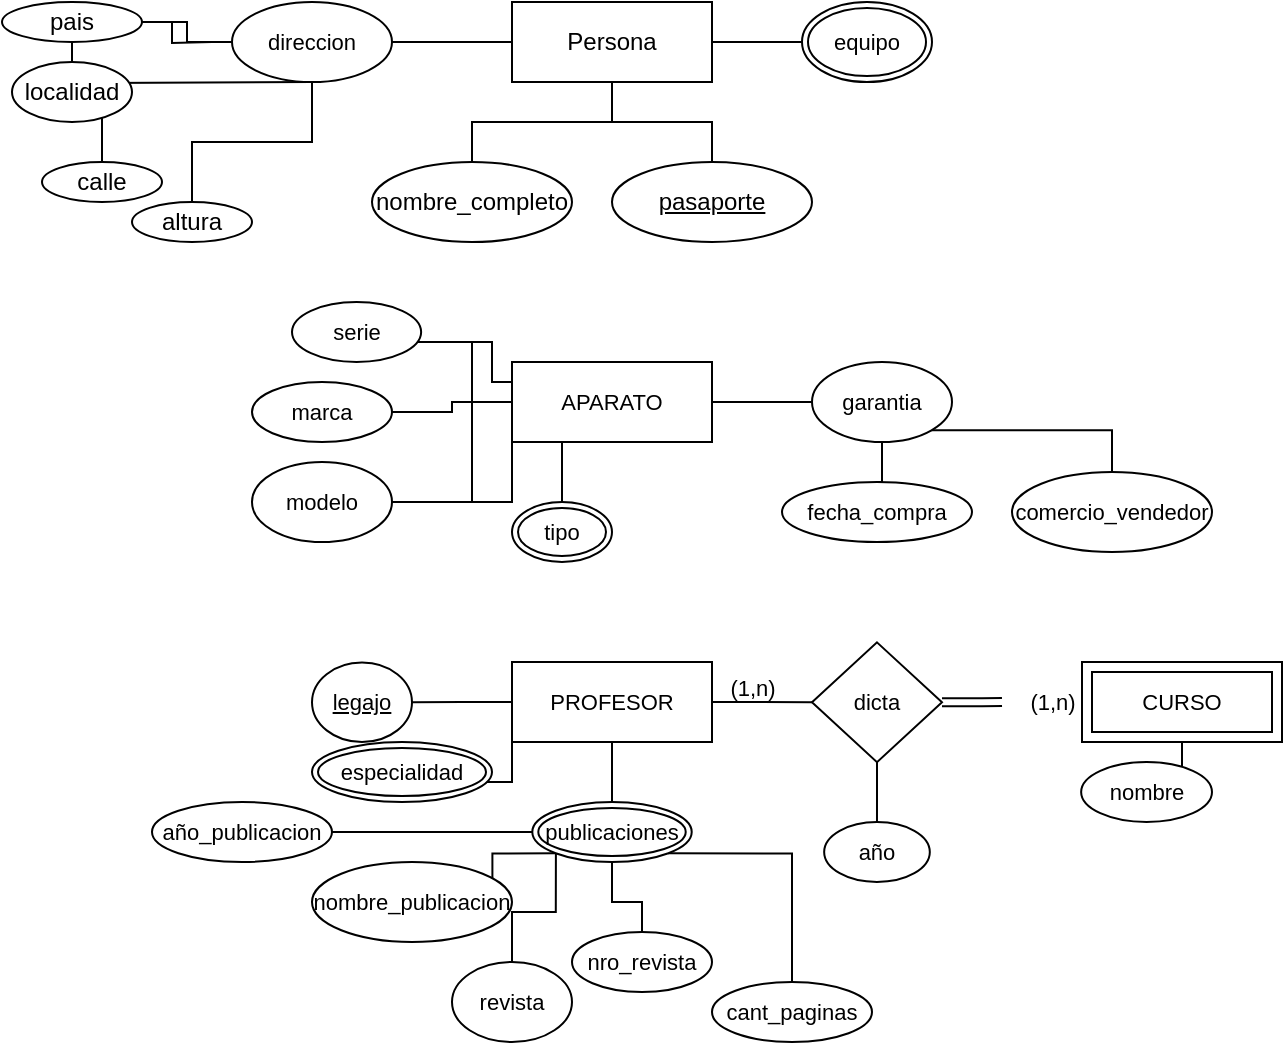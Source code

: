 <mxfile version="21.6.8" type="github" pages="2">
  <diagram id="R2lEEEUBdFMjLlhIrx00" name="Page-1">
    <mxGraphModel dx="629" dy="319" grid="1" gridSize="10" guides="1" tooltips="1" connect="1" arrows="1" fold="1" page="1" pageScale="1" pageWidth="850" pageHeight="1100" math="0" shadow="0" extFonts="Permanent Marker^https://fonts.googleapis.com/css?family=Permanent+Marker">
      <root>
        <mxCell id="0" />
        <mxCell id="1" parent="0" />
        <mxCell id="ZE84o9w6Z-9fWHzd7U6F-5" style="edgeStyle=orthogonalEdgeStyle;rounded=0;orthogonalLoop=1;jettySize=auto;html=1;exitX=0.5;exitY=1;exitDx=0;exitDy=0;endArrow=none;endFill=0;" edge="1" parent="1" source="ZE84o9w6Z-9fWHzd7U6F-1" target="ZE84o9w6Z-9fWHzd7U6F-4">
          <mxGeometry relative="1" as="geometry" />
        </mxCell>
        <mxCell id="ZE84o9w6Z-9fWHzd7U6F-6" style="rounded=0;orthogonalLoop=1;jettySize=auto;html=1;exitX=0;exitY=0.5;exitDx=0;exitDy=0;entryX=1;entryY=0.5;entryDx=0;entryDy=0;endArrow=none;endFill=0;" edge="1" parent="1" source="ZE84o9w6Z-9fWHzd7U6F-1" target="ZE84o9w6Z-9fWHzd7U6F-54">
          <mxGeometry relative="1" as="geometry">
            <mxPoint x="260" y="60.0" as="targetPoint" />
          </mxGeometry>
        </mxCell>
        <mxCell id="ZE84o9w6Z-9fWHzd7U6F-24" style="edgeStyle=orthogonalEdgeStyle;rounded=0;orthogonalLoop=1;jettySize=auto;html=1;endArrow=none;endFill=0;entryX=0;entryY=0.5;entryDx=0;entryDy=0;exitX=1;exitY=0.5;exitDx=0;exitDy=0;" edge="1" parent="1" source="ZE84o9w6Z-9fWHzd7U6F-1" target="ZE84o9w6Z-9fWHzd7U6F-84">
          <mxGeometry relative="1" as="geometry">
            <mxPoint x="360" y="80" as="sourcePoint" />
            <mxPoint x="470" y="60.0" as="targetPoint" />
          </mxGeometry>
        </mxCell>
        <mxCell id="ZE84o9w6Z-9fWHzd7U6F-1" value="Persona" style="whiteSpace=wrap;html=1;align=center;" vertex="1" parent="1">
          <mxGeometry x="310" y="40" width="100" height="40" as="geometry" />
        </mxCell>
        <mxCell id="ZE84o9w6Z-9fWHzd7U6F-3" value="" style="edgeStyle=orthogonalEdgeStyle;rounded=0;orthogonalLoop=1;jettySize=auto;html=1;endArrow=none;endFill=0;" edge="1" parent="1" source="ZE84o9w6Z-9fWHzd7U6F-2" target="ZE84o9w6Z-9fWHzd7U6F-1">
          <mxGeometry relative="1" as="geometry" />
        </mxCell>
        <mxCell id="ZE84o9w6Z-9fWHzd7U6F-2" value="pasaporte" style="ellipse;whiteSpace=wrap;html=1;align=center;fontStyle=4;" vertex="1" parent="1">
          <mxGeometry x="360" y="120" width="100" height="40" as="geometry" />
        </mxCell>
        <mxCell id="ZE84o9w6Z-9fWHzd7U6F-4" value="nombre_completo&lt;br&gt;" style="ellipse;whiteSpace=wrap;html=1;align=center;" vertex="1" parent="1">
          <mxGeometry x="240" y="120" width="100" height="40" as="geometry" />
        </mxCell>
        <mxCell id="ZE84o9w6Z-9fWHzd7U6F-9" style="edgeStyle=orthogonalEdgeStyle;rounded=0;orthogonalLoop=1;jettySize=auto;html=1;exitX=0.5;exitY=1;exitDx=0;exitDy=0;endArrow=none;endFill=0;" edge="1" parent="1" target="ZE84o9w6Z-9fWHzd7U6F-10">
          <mxGeometry relative="1" as="geometry">
            <mxPoint x="210" y="130" as="targetPoint" />
            <mxPoint x="210.0" y="80.0" as="sourcePoint" />
          </mxGeometry>
        </mxCell>
        <mxCell id="ZE84o9w6Z-9fWHzd7U6F-12" style="edgeStyle=orthogonalEdgeStyle;rounded=0;orthogonalLoop=1;jettySize=auto;html=1;endArrow=none;endFill=0;exitX=0.5;exitY=1;exitDx=0;exitDy=0;" edge="1" parent="1" source="ZE84o9w6Z-9fWHzd7U6F-54" target="ZE84o9w6Z-9fWHzd7U6F-13">
          <mxGeometry relative="1" as="geometry">
            <mxPoint x="260" y="130" as="targetPoint" />
            <mxPoint x="210.0" y="80.0" as="sourcePoint" />
          </mxGeometry>
        </mxCell>
        <mxCell id="ZE84o9w6Z-9fWHzd7U6F-16" style="edgeStyle=orthogonalEdgeStyle;rounded=0;orthogonalLoop=1;jettySize=auto;html=1;endArrow=none;endFill=0;" edge="1" parent="1" target="ZE84o9w6Z-9fWHzd7U6F-17">
          <mxGeometry relative="1" as="geometry">
            <mxPoint x="130" y="110" as="targetPoint" />
            <mxPoint x="160.0" y="60.0" as="sourcePoint" />
          </mxGeometry>
        </mxCell>
        <mxCell id="ZE84o9w6Z-9fWHzd7U6F-19" style="edgeStyle=orthogonalEdgeStyle;rounded=0;orthogonalLoop=1;jettySize=auto;html=1;endArrow=none;endFill=0;exitX=0;exitY=0.5;exitDx=0;exitDy=0;" edge="1" parent="1" source="ZE84o9w6Z-9fWHzd7U6F-54" target="ZE84o9w6Z-9fWHzd7U6F-20">
          <mxGeometry relative="1" as="geometry">
            <mxPoint x="150" y="30" as="targetPoint" />
            <mxPoint x="160.0" y="60.0" as="sourcePoint" />
          </mxGeometry>
        </mxCell>
        <mxCell id="ZE84o9w6Z-9fWHzd7U6F-10" value="calle" style="ellipse;whiteSpace=wrap;html=1;align=center;" vertex="1" parent="1">
          <mxGeometry x="75" y="120" width="60" height="20" as="geometry" />
        </mxCell>
        <mxCell id="ZE84o9w6Z-9fWHzd7U6F-13" value="altura" style="ellipse;whiteSpace=wrap;html=1;align=center;" vertex="1" parent="1">
          <mxGeometry x="120" y="140" width="60" height="20" as="geometry" />
        </mxCell>
        <mxCell id="ZE84o9w6Z-9fWHzd7U6F-17" value="localidad" style="ellipse;whiteSpace=wrap;html=1;align=center;" vertex="1" parent="1">
          <mxGeometry x="60" y="70" width="60" height="30" as="geometry" />
        </mxCell>
        <mxCell id="ZE84o9w6Z-9fWHzd7U6F-20" value="pais" style="ellipse;whiteSpace=wrap;html=1;align=center;" vertex="1" parent="1">
          <mxGeometry x="55" y="40" width="70" height="20" as="geometry" />
        </mxCell>
        <mxCell id="ZE84o9w6Z-9fWHzd7U6F-42" style="edgeStyle=orthogonalEdgeStyle;shape=connector;rounded=0;orthogonalLoop=1;jettySize=auto;html=1;exitX=0;exitY=0.5;exitDx=0;exitDy=0;labelBackgroundColor=default;strokeColor=default;fontFamily=Helvetica;fontSize=11;fontColor=default;endArrow=none;endFill=0;entryX=1;entryY=0.5;entryDx=0;entryDy=0;" edge="1" parent="1" source="ZE84o9w6Z-9fWHzd7U6F-37" target="ZE84o9w6Z-9fWHzd7U6F-46">
          <mxGeometry relative="1" as="geometry">
            <mxPoint x="270.0" y="240" as="targetPoint" />
          </mxGeometry>
        </mxCell>
        <mxCell id="ZE84o9w6Z-9fWHzd7U6F-44" style="edgeStyle=orthogonalEdgeStyle;shape=connector;rounded=0;orthogonalLoop=1;jettySize=auto;html=1;exitX=0.25;exitY=1;exitDx=0;exitDy=0;labelBackgroundColor=default;strokeColor=default;fontFamily=Helvetica;fontSize=11;fontColor=default;endArrow=none;endFill=0;entryX=1;entryY=0.5;entryDx=0;entryDy=0;" edge="1" parent="1" source="ZE84o9w6Z-9fWHzd7U6F-37" target="ZE84o9w6Z-9fWHzd7U6F-48">
          <mxGeometry relative="1" as="geometry">
            <mxPoint x="315" y="290" as="targetPoint" />
            <Array as="points">
              <mxPoint x="310" y="260" />
              <mxPoint x="310" y="290" />
            </Array>
          </mxGeometry>
        </mxCell>
        <mxCell id="ZE84o9w6Z-9fWHzd7U6F-50" style="edgeStyle=orthogonalEdgeStyle;shape=connector;rounded=0;orthogonalLoop=1;jettySize=auto;html=1;exitX=0.25;exitY=1;exitDx=0;exitDy=0;labelBackgroundColor=default;strokeColor=default;fontFamily=Helvetica;fontSize=11;fontColor=default;endArrow=none;endFill=0;" edge="1" parent="1" source="ZE84o9w6Z-9fWHzd7U6F-37" target="ZE84o9w6Z-9fWHzd7U6F-53">
          <mxGeometry relative="1" as="geometry">
            <mxPoint x="350" y="300" as="targetPoint" />
          </mxGeometry>
        </mxCell>
        <mxCell id="ZE84o9w6Z-9fWHzd7U6F-55" style="edgeStyle=orthogonalEdgeStyle;shape=connector;rounded=0;orthogonalLoop=1;jettySize=auto;html=1;exitX=0.75;exitY=1;exitDx=0;exitDy=0;labelBackgroundColor=default;strokeColor=default;fontFamily=Helvetica;fontSize=11;fontColor=default;endArrow=none;endFill=0;" edge="1" parent="1" source="ZE84o9w6Z-9fWHzd7U6F-37" target="ZE84o9w6Z-9fWHzd7U6F-56">
          <mxGeometry relative="1" as="geometry">
            <mxPoint x="385.435" y="300" as="targetPoint" />
            <Array as="points">
              <mxPoint x="385" y="230" />
              <mxPoint x="300" y="230" />
              <mxPoint x="300" y="210" />
            </Array>
          </mxGeometry>
        </mxCell>
        <mxCell id="ZE84o9w6Z-9fWHzd7U6F-58" style="edgeStyle=orthogonalEdgeStyle;shape=connector;rounded=0;orthogonalLoop=1;jettySize=auto;html=1;exitX=1;exitY=0.5;exitDx=0;exitDy=0;labelBackgroundColor=default;strokeColor=default;fontFamily=Helvetica;fontSize=11;fontColor=default;endArrow=none;endFill=0;" edge="1" parent="1" source="ZE84o9w6Z-9fWHzd7U6F-37" target="ZE84o9w6Z-9fWHzd7U6F-59">
          <mxGeometry relative="1" as="geometry">
            <mxPoint x="440" y="239.826" as="targetPoint" />
          </mxGeometry>
        </mxCell>
        <mxCell id="ZE84o9w6Z-9fWHzd7U6F-37" value="APARATO" style="whiteSpace=wrap;html=1;align=center;fontFamily=Helvetica;fontSize=11;fontColor=default;" vertex="1" parent="1">
          <mxGeometry x="310" y="220" width="100" height="40" as="geometry" />
        </mxCell>
        <mxCell id="ZE84o9w6Z-9fWHzd7U6F-46" value="marca&lt;br&gt;" style="ellipse;whiteSpace=wrap;html=1;align=center;fontFamily=Helvetica;fontSize=11;fontColor=default;" vertex="1" parent="1">
          <mxGeometry x="180" y="230" width="70" height="30" as="geometry" />
        </mxCell>
        <mxCell id="ZE84o9w6Z-9fWHzd7U6F-48" value="modelo&lt;br&gt;" style="ellipse;whiteSpace=wrap;html=1;align=center;fontFamily=Helvetica;fontSize=11;fontColor=default;" vertex="1" parent="1">
          <mxGeometry x="180" y="270" width="70" height="40" as="geometry" />
        </mxCell>
        <mxCell id="ZE84o9w6Z-9fWHzd7U6F-53" value="tipo" style="ellipse;shape=doubleEllipse;margin=3;whiteSpace=wrap;html=1;align=center;fontFamily=Helvetica;fontSize=11;fontColor=default;" vertex="1" parent="1">
          <mxGeometry x="310" y="290" width="50" height="30" as="geometry" />
        </mxCell>
        <mxCell id="ZE84o9w6Z-9fWHzd7U6F-54" value="direccion" style="ellipse;whiteSpace=wrap;html=1;align=center;fontFamily=Helvetica;fontSize=11;fontColor=default;" vertex="1" parent="1">
          <mxGeometry x="170" y="40" width="80" height="40" as="geometry" />
        </mxCell>
        <mxCell id="ZE84o9w6Z-9fWHzd7U6F-56" value="serie" style="ellipse;whiteSpace=wrap;html=1;align=center;fontFamily=Helvetica;fontSize=11;fontColor=default;" vertex="1" parent="1">
          <mxGeometry x="200" y="190" width="64.57" height="30" as="geometry" />
        </mxCell>
        <mxCell id="ZE84o9w6Z-9fWHzd7U6F-57" value="" style="edgeStyle=none;orthogonalLoop=1;jettySize=auto;html=1;rounded=0;labelBackgroundColor=default;strokeColor=default;fontFamily=Helvetica;fontSize=11;fontColor=default;endArrow=none;endFill=0;shape=connector;" edge="1" parent="1">
          <mxGeometry width="100" relative="1" as="geometry">
            <mxPoint x="290" y="210" as="sourcePoint" />
            <mxPoint x="290" y="290" as="targetPoint" />
            <Array as="points" />
          </mxGeometry>
        </mxCell>
        <mxCell id="ZE84o9w6Z-9fWHzd7U6F-60" style="edgeStyle=orthogonalEdgeStyle;shape=connector;rounded=0;orthogonalLoop=1;jettySize=auto;html=1;labelBackgroundColor=default;strokeColor=default;fontFamily=Helvetica;fontSize=11;fontColor=default;endArrow=none;endFill=0;" edge="1" parent="1" source="ZE84o9w6Z-9fWHzd7U6F-59" target="ZE84o9w6Z-9fWHzd7U6F-61">
          <mxGeometry relative="1" as="geometry">
            <mxPoint x="495" y="300" as="targetPoint" />
          </mxGeometry>
        </mxCell>
        <mxCell id="ZE84o9w6Z-9fWHzd7U6F-62" style="edgeStyle=orthogonalEdgeStyle;shape=connector;rounded=0;orthogonalLoop=1;jettySize=auto;html=1;exitX=1;exitY=1;exitDx=0;exitDy=0;labelBackgroundColor=default;strokeColor=default;fontFamily=Helvetica;fontSize=11;fontColor=default;endArrow=none;endFill=0;" edge="1" parent="1" source="ZE84o9w6Z-9fWHzd7U6F-59" target="ZE84o9w6Z-9fWHzd7U6F-63">
          <mxGeometry relative="1" as="geometry">
            <mxPoint x="580" y="280" as="targetPoint" />
          </mxGeometry>
        </mxCell>
        <mxCell id="ZE84o9w6Z-9fWHzd7U6F-59" value="garantia" style="ellipse;whiteSpace=wrap;html=1;align=center;fontFamily=Helvetica;fontSize=11;fontColor=default;" vertex="1" parent="1">
          <mxGeometry x="460" y="220" width="70" height="40" as="geometry" />
        </mxCell>
        <mxCell id="ZE84o9w6Z-9fWHzd7U6F-61" value="fecha_compra" style="ellipse;whiteSpace=wrap;html=1;align=center;fontFamily=Helvetica;fontSize=11;fontColor=default;" vertex="1" parent="1">
          <mxGeometry x="445" y="280" width="95" height="30" as="geometry" />
        </mxCell>
        <mxCell id="ZE84o9w6Z-9fWHzd7U6F-63" value="comercio_vendedor" style="ellipse;whiteSpace=wrap;html=1;align=center;fontFamily=Helvetica;fontSize=11;fontColor=default;" vertex="1" parent="1">
          <mxGeometry x="560" y="275" width="100" height="40" as="geometry" />
        </mxCell>
        <mxCell id="ZE84o9w6Z-9fWHzd7U6F-65" style="edgeStyle=orthogonalEdgeStyle;shape=connector;rounded=0;orthogonalLoop=1;jettySize=auto;html=1;exitX=0;exitY=0.5;exitDx=0;exitDy=0;labelBackgroundColor=default;strokeColor=default;fontFamily=Helvetica;fontSize=11;fontColor=default;endArrow=none;endFill=0;" edge="1" parent="1" source="ZE84o9w6Z-9fWHzd7U6F-64" target="ZE84o9w6Z-9fWHzd7U6F-66">
          <mxGeometry relative="1" as="geometry">
            <mxPoint x="230.0" y="390.261" as="targetPoint" />
          </mxGeometry>
        </mxCell>
        <mxCell id="ZE84o9w6Z-9fWHzd7U6F-67" style="edgeStyle=orthogonalEdgeStyle;shape=connector;rounded=0;orthogonalLoop=1;jettySize=auto;html=1;exitX=0;exitY=1;exitDx=0;exitDy=0;labelBackgroundColor=default;strokeColor=default;fontFamily=Helvetica;fontSize=11;fontColor=default;endArrow=none;endFill=0;" edge="1" parent="1" source="ZE84o9w6Z-9fWHzd7U6F-64" target="ZE84o9w6Z-9fWHzd7U6F-68">
          <mxGeometry relative="1" as="geometry">
            <mxPoint x="240.0" y="460" as="targetPoint" />
          </mxGeometry>
        </mxCell>
        <mxCell id="ZE84o9w6Z-9fWHzd7U6F-69" style="edgeStyle=orthogonalEdgeStyle;shape=connector;rounded=0;orthogonalLoop=1;jettySize=auto;html=1;exitX=1;exitY=0.5;exitDx=0;exitDy=0;labelBackgroundColor=default;strokeColor=default;fontFamily=Helvetica;fontSize=11;fontColor=default;endArrow=none;endFill=0;" edge="1" parent="1" source="ZE84o9w6Z-9fWHzd7U6F-64" target="ZE84o9w6Z-9fWHzd7U6F-70">
          <mxGeometry relative="1" as="geometry">
            <mxPoint x="460" y="390.261" as="targetPoint" />
          </mxGeometry>
        </mxCell>
        <mxCell id="ZE84o9w6Z-9fWHzd7U6F-85" style="edgeStyle=orthogonalEdgeStyle;shape=connector;rounded=0;orthogonalLoop=1;jettySize=auto;html=1;exitX=0.5;exitY=1;exitDx=0;exitDy=0;labelBackgroundColor=default;strokeColor=default;fontFamily=Helvetica;fontSize=11;fontColor=default;endArrow=none;endFill=0;" edge="1" parent="1" source="ZE84o9w6Z-9fWHzd7U6F-64" target="ZE84o9w6Z-9fWHzd7U6F-86">
          <mxGeometry relative="1" as="geometry">
            <mxPoint x="360.286" y="450" as="targetPoint" />
          </mxGeometry>
        </mxCell>
        <mxCell id="ZE84o9w6Z-9fWHzd7U6F-64" value="PROFESOR" style="whiteSpace=wrap;html=1;align=center;fontFamily=Helvetica;fontSize=11;fontColor=default;" vertex="1" parent="1">
          <mxGeometry x="310" y="370" width="100" height="40" as="geometry" />
        </mxCell>
        <mxCell id="ZE84o9w6Z-9fWHzd7U6F-66" value="legajo" style="ellipse;whiteSpace=wrap;html=1;align=center;fontStyle=4;fontFamily=Helvetica;fontSize=11;fontColor=default;" vertex="1" parent="1">
          <mxGeometry x="210" y="370.26" width="50" height="39.74" as="geometry" />
        </mxCell>
        <mxCell id="ZE84o9w6Z-9fWHzd7U6F-68" value="especialidad" style="ellipse;shape=doubleEllipse;margin=3;whiteSpace=wrap;html=1;align=center;fontFamily=Helvetica;fontSize=11;fontColor=default;" vertex="1" parent="1">
          <mxGeometry x="210" y="410" width="90" height="30" as="geometry" />
        </mxCell>
        <mxCell id="ZE84o9w6Z-9fWHzd7U6F-71" style="edgeStyle=orthogonalEdgeStyle;shape=link;rounded=0;orthogonalLoop=1;jettySize=auto;html=1;exitX=1;exitY=0.5;exitDx=0;exitDy=0;labelBackgroundColor=default;strokeColor=default;fontFamily=Helvetica;fontSize=11;fontColor=default;endArrow=none;endFill=0;" edge="1" parent="1" source="ZE84o9w6Z-9fWHzd7U6F-78">
          <mxGeometry relative="1" as="geometry">
            <mxPoint x="600" y="390.174" as="targetPoint" />
          </mxGeometry>
        </mxCell>
        <mxCell id="ZE84o9w6Z-9fWHzd7U6F-76" style="edgeStyle=orthogonalEdgeStyle;shape=connector;rounded=0;orthogonalLoop=1;jettySize=auto;html=1;exitX=0.5;exitY=1;exitDx=0;exitDy=0;labelBackgroundColor=default;strokeColor=default;fontFamily=Helvetica;fontSize=11;fontColor=default;endArrow=none;endFill=0;" edge="1" parent="1" source="ZE84o9w6Z-9fWHzd7U6F-70" target="ZE84o9w6Z-9fWHzd7U6F-77">
          <mxGeometry relative="1" as="geometry">
            <mxPoint x="527.174" y="440" as="targetPoint" />
          </mxGeometry>
        </mxCell>
        <mxCell id="ZE84o9w6Z-9fWHzd7U6F-70" value="dicta" style="shape=rhombus;perimeter=rhombusPerimeter;whiteSpace=wrap;html=1;align=center;fontFamily=Helvetica;fontSize=11;fontColor=default;" vertex="1" parent="1">
          <mxGeometry x="460" y="360.19" width="65" height="59.87" as="geometry" />
        </mxCell>
        <mxCell id="ZE84o9w6Z-9fWHzd7U6F-74" style="edgeStyle=orthogonalEdgeStyle;shape=connector;rounded=0;orthogonalLoop=1;jettySize=auto;html=1;exitX=0.5;exitY=1;exitDx=0;exitDy=0;labelBackgroundColor=default;strokeColor=default;fontFamily=Helvetica;fontSize=11;fontColor=default;endArrow=none;endFill=0;" edge="1" parent="1" source="ZE84o9w6Z-9fWHzd7U6F-73" target="ZE84o9w6Z-9fWHzd7U6F-75">
          <mxGeometry relative="1" as="geometry">
            <mxPoint x="644.565" y="440" as="targetPoint" />
          </mxGeometry>
        </mxCell>
        <mxCell id="ZE84o9w6Z-9fWHzd7U6F-73" value="CURSO" style="shape=ext;margin=3;double=1;whiteSpace=wrap;html=1;align=center;fontFamily=Helvetica;fontSize=11;fontColor=default;" vertex="1" parent="1">
          <mxGeometry x="595" y="370" width="100" height="40" as="geometry" />
        </mxCell>
        <mxCell id="ZE84o9w6Z-9fWHzd7U6F-75" value="nombre" style="ellipse;whiteSpace=wrap;html=1;align=center;fontFamily=Helvetica;fontSize=11;fontColor=default;" vertex="1" parent="1">
          <mxGeometry x="594.57" y="420" width="65.43" height="30" as="geometry" />
        </mxCell>
        <mxCell id="ZE84o9w6Z-9fWHzd7U6F-77" value="año" style="ellipse;whiteSpace=wrap;html=1;align=center;fontFamily=Helvetica;fontSize=11;fontColor=default;" vertex="1" parent="1">
          <mxGeometry x="466.08" y="450" width="52.83" height="30" as="geometry" />
        </mxCell>
        <mxCell id="ZE84o9w6Z-9fWHzd7U6F-79" value="" style="edgeStyle=orthogonalEdgeStyle;shape=link;rounded=0;orthogonalLoop=1;jettySize=auto;html=1;exitX=1;exitY=0.5;exitDx=0;exitDy=0;labelBackgroundColor=default;strokeColor=default;fontFamily=Helvetica;fontSize=11;fontColor=default;endArrow=none;endFill=0;" edge="1" parent="1" source="ZE84o9w6Z-9fWHzd7U6F-70" target="ZE84o9w6Z-9fWHzd7U6F-78">
          <mxGeometry relative="1" as="geometry">
            <mxPoint x="600" y="390.174" as="targetPoint" />
            <mxPoint x="525" y="390" as="sourcePoint" />
          </mxGeometry>
        </mxCell>
        <mxCell id="ZE84o9w6Z-9fWHzd7U6F-78" value="(1,n)" style="text;html=1;align=center;verticalAlign=middle;resizable=0;points=[];autosize=1;strokeColor=none;fillColor=none;fontSize=11;fontFamily=Helvetica;fontColor=default;" vertex="1" parent="1">
          <mxGeometry x="555" y="375" width="50" height="30" as="geometry" />
        </mxCell>
        <mxCell id="ZE84o9w6Z-9fWHzd7U6F-80" value="(1,n)&lt;br&gt;" style="text;html=1;align=center;verticalAlign=middle;resizable=0;points=[];autosize=1;strokeColor=none;fillColor=none;fontSize=11;fontFamily=Helvetica;fontColor=default;" vertex="1" parent="1">
          <mxGeometry x="405" y="368" width="50" height="30" as="geometry" />
        </mxCell>
        <mxCell id="ZE84o9w6Z-9fWHzd7U6F-84" value="equipo" style="ellipse;shape=doubleEllipse;margin=3;whiteSpace=wrap;html=1;align=center;fontFamily=Helvetica;fontSize=11;fontColor=default;" vertex="1" parent="1">
          <mxGeometry x="455" y="40" width="65" height="40" as="geometry" />
        </mxCell>
        <mxCell id="ZE84o9w6Z-9fWHzd7U6F-87" style="edgeStyle=orthogonalEdgeStyle;shape=connector;rounded=0;orthogonalLoop=1;jettySize=auto;html=1;exitX=0;exitY=1;exitDx=0;exitDy=0;labelBackgroundColor=default;strokeColor=default;fontFamily=Helvetica;fontSize=11;fontColor=default;endArrow=none;endFill=0;" edge="1" parent="1" source="ZE84o9w6Z-9fWHzd7U6F-86" target="ZE84o9w6Z-9fWHzd7U6F-88">
          <mxGeometry relative="1" as="geometry">
            <mxPoint x="300" y="470" as="targetPoint" />
          </mxGeometry>
        </mxCell>
        <mxCell id="ZE84o9w6Z-9fWHzd7U6F-89" style="edgeStyle=orthogonalEdgeStyle;shape=connector;rounded=0;orthogonalLoop=1;jettySize=auto;html=1;exitX=0;exitY=1;exitDx=0;exitDy=0;labelBackgroundColor=default;strokeColor=default;fontFamily=Helvetica;fontSize=11;fontColor=default;endArrow=none;endFill=0;" edge="1" parent="1" source="ZE84o9w6Z-9fWHzd7U6F-86" target="ZE84o9w6Z-9fWHzd7U6F-90">
          <mxGeometry relative="1" as="geometry">
            <mxPoint x="320" y="550" as="targetPoint" />
          </mxGeometry>
        </mxCell>
        <mxCell id="ZE84o9w6Z-9fWHzd7U6F-91" style="edgeStyle=orthogonalEdgeStyle;shape=connector;rounded=0;orthogonalLoop=1;jettySize=auto;html=1;exitX=0.5;exitY=1;exitDx=0;exitDy=0;labelBackgroundColor=default;strokeColor=default;fontFamily=Helvetica;fontSize=11;fontColor=default;endArrow=none;endFill=0;" edge="1" parent="1" source="ZE84o9w6Z-9fWHzd7U6F-86" target="ZE84o9w6Z-9fWHzd7U6F-92">
          <mxGeometry relative="1" as="geometry">
            <mxPoint x="390" y="500" as="targetPoint" />
          </mxGeometry>
        </mxCell>
        <mxCell id="ZE84o9w6Z-9fWHzd7U6F-93" style="edgeStyle=orthogonalEdgeStyle;shape=connector;rounded=0;orthogonalLoop=1;jettySize=auto;html=1;exitX=1;exitY=1;exitDx=0;exitDy=0;labelBackgroundColor=default;strokeColor=default;fontFamily=Helvetica;fontSize=11;fontColor=default;endArrow=none;endFill=0;" edge="1" parent="1" source="ZE84o9w6Z-9fWHzd7U6F-86" target="ZE84o9w6Z-9fWHzd7U6F-94">
          <mxGeometry relative="1" as="geometry">
            <mxPoint x="430" y="500" as="targetPoint" />
          </mxGeometry>
        </mxCell>
        <mxCell id="ZE84o9w6Z-9fWHzd7U6F-95" style="edgeStyle=orthogonalEdgeStyle;shape=connector;rounded=0;orthogonalLoop=1;jettySize=auto;html=1;exitX=0;exitY=0.5;exitDx=0;exitDy=0;labelBackgroundColor=default;strokeColor=default;fontFamily=Helvetica;fontSize=11;fontColor=default;endArrow=none;endFill=0;" edge="1" parent="1" source="ZE84o9w6Z-9fWHzd7U6F-86" target="ZE84o9w6Z-9fWHzd7U6F-96">
          <mxGeometry relative="1" as="geometry">
            <mxPoint x="180" y="460" as="targetPoint" />
          </mxGeometry>
        </mxCell>
        <mxCell id="ZE84o9w6Z-9fWHzd7U6F-86" value="publicaciones" style="ellipse;shape=doubleEllipse;margin=3;whiteSpace=wrap;html=1;align=center;fontFamily=Helvetica;fontSize=11;fontColor=default;" vertex="1" parent="1">
          <mxGeometry x="320.15" y="440" width="79.71" height="30" as="geometry" />
        </mxCell>
        <mxCell id="ZE84o9w6Z-9fWHzd7U6F-88" value="nombre_publicacion" style="ellipse;whiteSpace=wrap;html=1;align=center;fontFamily=Helvetica;fontSize=11;fontColor=default;" vertex="1" parent="1">
          <mxGeometry x="210" y="470" width="100" height="40" as="geometry" />
        </mxCell>
        <mxCell id="ZE84o9w6Z-9fWHzd7U6F-90" value="revista" style="ellipse;whiteSpace=wrap;html=1;align=center;fontFamily=Helvetica;fontSize=11;fontColor=default;" vertex="1" parent="1">
          <mxGeometry x="280" y="520" width="60" height="40" as="geometry" />
        </mxCell>
        <mxCell id="ZE84o9w6Z-9fWHzd7U6F-92" value="nro_revista" style="ellipse;whiteSpace=wrap;html=1;align=center;fontFamily=Helvetica;fontSize=11;fontColor=default;" vertex="1" parent="1">
          <mxGeometry x="340" y="505" width="70" height="30" as="geometry" />
        </mxCell>
        <mxCell id="ZE84o9w6Z-9fWHzd7U6F-94" value="cant_paginas" style="ellipse;whiteSpace=wrap;html=1;align=center;fontFamily=Helvetica;fontSize=11;fontColor=default;" vertex="1" parent="1">
          <mxGeometry x="410" y="530" width="80" height="30" as="geometry" />
        </mxCell>
        <mxCell id="ZE84o9w6Z-9fWHzd7U6F-96" value="año_publicacion" style="ellipse;whiteSpace=wrap;html=1;align=center;fontFamily=Helvetica;fontSize=11;fontColor=default;" vertex="1" parent="1">
          <mxGeometry x="130" y="440" width="90" height="30" as="geometry" />
        </mxCell>
      </root>
    </mxGraphModel>
  </diagram>
  <diagram id="8Fs_Q27_QK46bTf5If7H" name="Página-2">
    <mxGraphModel dx="880" dy="446" grid="1" gridSize="10" guides="1" tooltips="1" connect="1" arrows="1" fold="1" page="1" pageScale="1" pageWidth="827" pageHeight="1169" math="0" shadow="0">
      <root>
        <mxCell id="0" />
        <mxCell id="1" parent="0" />
        <mxCell id="bbh_e7xuj4z1_LICyIL2-3" style="edgeStyle=orthogonalEdgeStyle;shape=connector;rounded=0;orthogonalLoop=1;jettySize=auto;html=1;exitX=0.25;exitY=1;exitDx=0;exitDy=0;labelBackgroundColor=default;strokeColor=default;fontFamily=Helvetica;fontSize=11;fontColor=default;endArrow=none;endFill=0;" edge="1" parent="1" source="bbh_e7xuj4z1_LICyIL2-1" target="bbh_e7xuj4z1_LICyIL2-5">
          <mxGeometry relative="1" as="geometry">
            <mxPoint x="142.5" y="160" as="targetPoint" />
            <Array as="points">
              <mxPoint x="130" y="140" />
            </Array>
          </mxGeometry>
        </mxCell>
        <mxCell id="bbh_e7xuj4z1_LICyIL2-6" style="edgeStyle=orthogonalEdgeStyle;shape=connector;rounded=0;orthogonalLoop=1;jettySize=auto;html=1;exitX=0.5;exitY=1;exitDx=0;exitDy=0;labelBackgroundColor=default;strokeColor=default;fontFamily=Helvetica;fontSize=11;fontColor=default;endArrow=none;endFill=0;" edge="1" parent="1" source="bbh_e7xuj4z1_LICyIL2-1" target="bbh_e7xuj4z1_LICyIL2-7">
          <mxGeometry relative="1" as="geometry">
            <mxPoint x="180" y="160" as="targetPoint" />
          </mxGeometry>
        </mxCell>
        <mxCell id="bbh_e7xuj4z1_LICyIL2-8" style="edgeStyle=orthogonalEdgeStyle;shape=connector;rounded=0;orthogonalLoop=1;jettySize=auto;html=1;exitX=1;exitY=1;exitDx=0;exitDy=0;labelBackgroundColor=default;strokeColor=default;fontFamily=Helvetica;fontSize=11;fontColor=default;endArrow=none;endFill=0;" edge="1" parent="1" source="bbh_e7xuj4z1_LICyIL2-1" target="bbh_e7xuj4z1_LICyIL2-9">
          <mxGeometry relative="1" as="geometry">
            <mxPoint x="260" y="180" as="targetPoint" />
          </mxGeometry>
        </mxCell>
        <mxCell id="bbh_e7xuj4z1_LICyIL2-21" style="edgeStyle=orthogonalEdgeStyle;shape=connector;rounded=0;orthogonalLoop=1;jettySize=auto;html=1;exitX=1;exitY=0.5;exitDx=0;exitDy=0;labelBackgroundColor=default;strokeColor=default;fontFamily=Helvetica;fontSize=11;fontColor=default;endArrow=none;endFill=0;" edge="1" parent="1" source="bbh_e7xuj4z1_LICyIL2-1" target="bbh_e7xuj4z1_LICyIL2-22">
          <mxGeometry relative="1" as="geometry">
            <mxPoint x="310" y="120" as="targetPoint" />
          </mxGeometry>
        </mxCell>
        <mxCell id="bbh_e7xuj4z1_LICyIL2-1" value="PERSONA&lt;br&gt;" style="whiteSpace=wrap;html=1;align=center;fontFamily=Helvetica;fontSize=11;fontColor=default;" vertex="1" parent="1">
          <mxGeometry x="120" y="90" width="110" height="50" as="geometry" />
        </mxCell>
        <mxCell id="bbh_e7xuj4z1_LICyIL2-13" style="edgeStyle=orthogonalEdgeStyle;shape=connector;rounded=0;orthogonalLoop=1;jettySize=auto;html=1;exitX=1;exitY=0.25;exitDx=0;exitDy=0;labelBackgroundColor=default;strokeColor=default;fontFamily=Helvetica;fontSize=11;fontColor=default;endArrow=none;endFill=0;" edge="1" parent="1" source="bbh_e7xuj4z1_LICyIL2-2" target="bbh_e7xuj4z1_LICyIL2-14">
          <mxGeometry relative="1" as="geometry">
            <mxPoint x="590" y="110" as="targetPoint" />
          </mxGeometry>
        </mxCell>
        <mxCell id="bbh_e7xuj4z1_LICyIL2-15" style="edgeStyle=orthogonalEdgeStyle;shape=connector;rounded=0;orthogonalLoop=1;jettySize=auto;html=1;exitX=1;exitY=0.75;exitDx=0;exitDy=0;labelBackgroundColor=default;strokeColor=default;fontFamily=Helvetica;fontSize=11;fontColor=default;endArrow=none;endFill=0;" edge="1" parent="1" source="bbh_e7xuj4z1_LICyIL2-2" target="bbh_e7xuj4z1_LICyIL2-16">
          <mxGeometry relative="1" as="geometry">
            <mxPoint x="560" y="160" as="targetPoint" />
            <Array as="points">
              <mxPoint x="530" y="140" />
              <mxPoint x="610" y="140" />
            </Array>
          </mxGeometry>
        </mxCell>
        <mxCell id="bbh_e7xuj4z1_LICyIL2-17" style="edgeStyle=orthogonalEdgeStyle;shape=connector;rounded=0;orthogonalLoop=1;jettySize=auto;html=1;exitX=0.75;exitY=1;exitDx=0;exitDy=0;labelBackgroundColor=default;strokeColor=default;fontFamily=Helvetica;fontSize=11;fontColor=default;endArrow=none;endFill=0;" edge="1" parent="1" source="bbh_e7xuj4z1_LICyIL2-2" target="bbh_e7xuj4z1_LICyIL2-18">
          <mxGeometry relative="1" as="geometry">
            <mxPoint x="510" y="170" as="targetPoint" />
          </mxGeometry>
        </mxCell>
        <mxCell id="bbh_e7xuj4z1_LICyIL2-19" style="edgeStyle=orthogonalEdgeStyle;shape=connector;rounded=0;orthogonalLoop=1;jettySize=auto;html=1;exitX=0.5;exitY=1;exitDx=0;exitDy=0;labelBackgroundColor=default;strokeColor=default;fontFamily=Helvetica;fontSize=11;fontColor=default;endArrow=none;endFill=0;" edge="1" parent="1" source="bbh_e7xuj4z1_LICyIL2-2" target="bbh_e7xuj4z1_LICyIL2-20">
          <mxGeometry relative="1" as="geometry">
            <mxPoint x="450" y="190" as="targetPoint" />
          </mxGeometry>
        </mxCell>
        <mxCell id="bbh_e7xuj4z1_LICyIL2-2" value="PUESTO" style="whiteSpace=wrap;html=1;align=center;fontFamily=Helvetica;fontSize=11;fontColor=default;" vertex="1" parent="1">
          <mxGeometry x="450" y="95" width="80" height="45" as="geometry" />
        </mxCell>
        <mxCell id="bbh_e7xuj4z1_LICyIL2-5" value="legajo" style="ellipse;whiteSpace=wrap;html=1;align=center;fontStyle=4;fontFamily=Helvetica;fontSize=11;fontColor=default;" vertex="1" parent="1">
          <mxGeometry x="60" y="165" width="60" height="20" as="geometry" />
        </mxCell>
        <mxCell id="bbh_e7xuj4z1_LICyIL2-7" value="nombre" style="ellipse;whiteSpace=wrap;html=1;align=center;fontFamily=Helvetica;fontSize=11;fontColor=default;" vertex="1" parent="1">
          <mxGeometry x="130" y="180" width="50" height="30" as="geometry" />
        </mxCell>
        <mxCell id="bbh_e7xuj4z1_LICyIL2-9" value="fecha_ingreso" style="ellipse;whiteSpace=wrap;html=1;align=center;fontFamily=Helvetica;fontSize=11;fontColor=default;" vertex="1" parent="1">
          <mxGeometry x="180" y="157.5" width="90" height="35" as="geometry" />
        </mxCell>
        <mxCell id="bbh_e7xuj4z1_LICyIL2-10" style="edgeStyle=orthogonalEdgeStyle;shape=connector;rounded=0;orthogonalLoop=1;jettySize=auto;html=1;exitX=0.5;exitY=1;exitDx=0;exitDy=0;labelBackgroundColor=default;strokeColor=default;fontFamily=Helvetica;fontSize=11;fontColor=default;endArrow=none;endFill=0;" edge="1" parent="1" source="bbh_e7xuj4z1_LICyIL2-5" target="bbh_e7xuj4z1_LICyIL2-5">
          <mxGeometry relative="1" as="geometry" />
        </mxCell>
        <mxCell id="bbh_e7xuj4z1_LICyIL2-14" value="&lt;u&gt;cod_identificador&lt;/u&gt;" style="ellipse;whiteSpace=wrap;html=1;align=center;fontFamily=Helvetica;fontSize=11;fontColor=default;" vertex="1" parent="1">
          <mxGeometry x="550" y="90" width="100" height="40" as="geometry" />
        </mxCell>
        <mxCell id="bbh_e7xuj4z1_LICyIL2-16" value="nombre_descriptivo" style="ellipse;whiteSpace=wrap;html=1;align=center;fontFamily=Helvetica;fontSize=11;fontColor=default;" vertex="1" parent="1">
          <mxGeometry x="560" y="145" width="100" height="40" as="geometry" />
        </mxCell>
        <mxCell id="bbh_e7xuj4z1_LICyIL2-18" value="peligrosidad" style="ellipse;whiteSpace=wrap;html=1;align=center;fontFamily=Helvetica;fontSize=11;fontColor=default;" vertex="1" parent="1">
          <mxGeometry x="490" y="185" width="90" height="20" as="geometry" />
        </mxCell>
        <mxCell id="bbh_e7xuj4z1_LICyIL2-20" value="sueldo" style="ellipse;whiteSpace=wrap;html=1;align=center;fontFamily=Helvetica;fontSize=11;fontColor=default;" vertex="1" parent="1">
          <mxGeometry x="414" y="185" width="70" height="20" as="geometry" />
        </mxCell>
        <mxCell id="bbh_e7xuj4z1_LICyIL2-23" style="edgeStyle=orthogonalEdgeStyle;shape=connector;rounded=0;orthogonalLoop=1;jettySize=auto;html=1;labelBackgroundColor=default;strokeColor=default;fontFamily=Helvetica;fontSize=11;fontColor=default;endArrow=none;endFill=0;" edge="1" parent="1" source="bbh_e7xuj4z1_LICyIL2-22" target="bbh_e7xuj4z1_LICyIL2-2">
          <mxGeometry relative="1" as="geometry" />
        </mxCell>
        <mxCell id="bbh_e7xuj4z1_LICyIL2-24" style="edgeStyle=orthogonalEdgeStyle;shape=connector;rounded=0;orthogonalLoop=1;jettySize=auto;html=1;exitX=0;exitY=1;exitDx=0;exitDy=0;labelBackgroundColor=default;strokeColor=default;fontFamily=Helvetica;fontSize=11;fontColor=default;endArrow=none;endFill=0;" edge="1" parent="1" source="bbh_e7xuj4z1_LICyIL2-22" target="bbh_e7xuj4z1_LICyIL2-25">
          <mxGeometry relative="1" as="geometry">
            <mxPoint x="320" y="190" as="targetPoint" />
          </mxGeometry>
        </mxCell>
        <mxCell id="bbh_e7xuj4z1_LICyIL2-26" style="edgeStyle=orthogonalEdgeStyle;shape=connector;rounded=0;orthogonalLoop=1;jettySize=auto;html=1;exitX=1;exitY=1;exitDx=0;exitDy=0;labelBackgroundColor=default;strokeColor=default;fontFamily=Helvetica;fontSize=11;fontColor=default;endArrow=none;endFill=0;" edge="1" parent="1" source="bbh_e7xuj4z1_LICyIL2-22" target="bbh_e7xuj4z1_LICyIL2-27">
          <mxGeometry relative="1" as="geometry">
            <mxPoint x="370" y="190" as="targetPoint" />
          </mxGeometry>
        </mxCell>
        <mxCell id="bbh_e7xuj4z1_LICyIL2-22" value="ocupa" style="shape=rhombus;perimeter=rhombusPerimeter;whiteSpace=wrap;html=1;align=center;fontFamily=Helvetica;fontSize=11;fontColor=default;" vertex="1" parent="1">
          <mxGeometry x="310" y="105" width="70" height="40" as="geometry" />
        </mxCell>
        <mxCell id="bbh_e7xuj4z1_LICyIL2-25" value="honorario" style="ellipse;whiteSpace=wrap;html=1;align=center;fontFamily=Helvetica;fontSize=11;fontColor=default;" vertex="1" parent="1">
          <mxGeometry x="280" y="180" width="50" height="30" as="geometry" />
        </mxCell>
        <mxCell id="bbh_e7xuj4z1_LICyIL2-27" value="horas" style="ellipse;whiteSpace=wrap;html=1;align=center;fontFamily=Helvetica;fontSize=11;fontColor=default;" vertex="1" parent="1">
          <mxGeometry x="344" y="182.5" width="46" height="27.5" as="geometry" />
        </mxCell>
        <mxCell id="bbh_e7xuj4z1_LICyIL2-28" value="(1,n)" style="text;html=1;align=center;verticalAlign=middle;resizable=0;points=[];autosize=1;strokeColor=none;fillColor=none;fontSize=11;fontFamily=Helvetica;fontColor=default;" vertex="1" parent="1">
          <mxGeometry x="410" y="90" width="50" height="30" as="geometry" />
        </mxCell>
        <mxCell id="bbh_e7xuj4z1_LICyIL2-29" value="(1,n)" style="text;html=1;align=center;verticalAlign=middle;resizable=0;points=[];autosize=1;strokeColor=none;fillColor=none;fontSize=11;fontFamily=Helvetica;fontColor=default;" vertex="1" parent="1">
          <mxGeometry x="225" y="88" width="50" height="30" as="geometry" />
        </mxCell>
      </root>
    </mxGraphModel>
  </diagram>
</mxfile>
